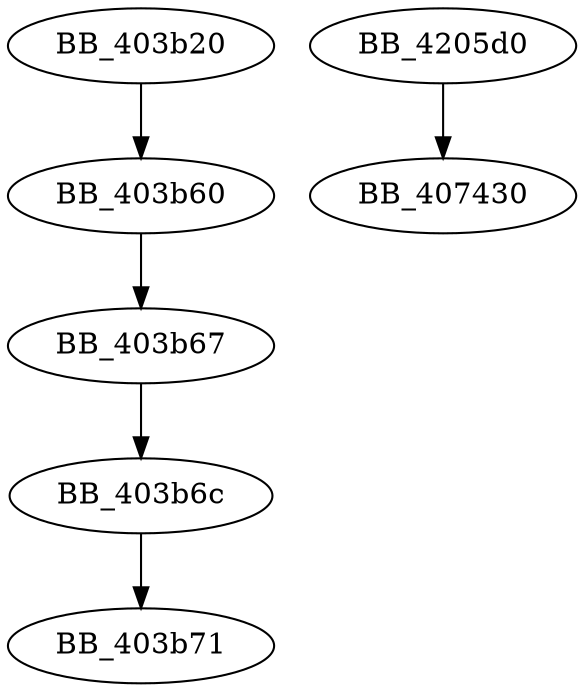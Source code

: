DiGraph sub_403B20{
BB_403b20->BB_403b60
BB_403b60->BB_403b67
BB_403b67->BB_403b6c
BB_403b6c->BB_403b71
BB_4205d0->BB_407430
}
